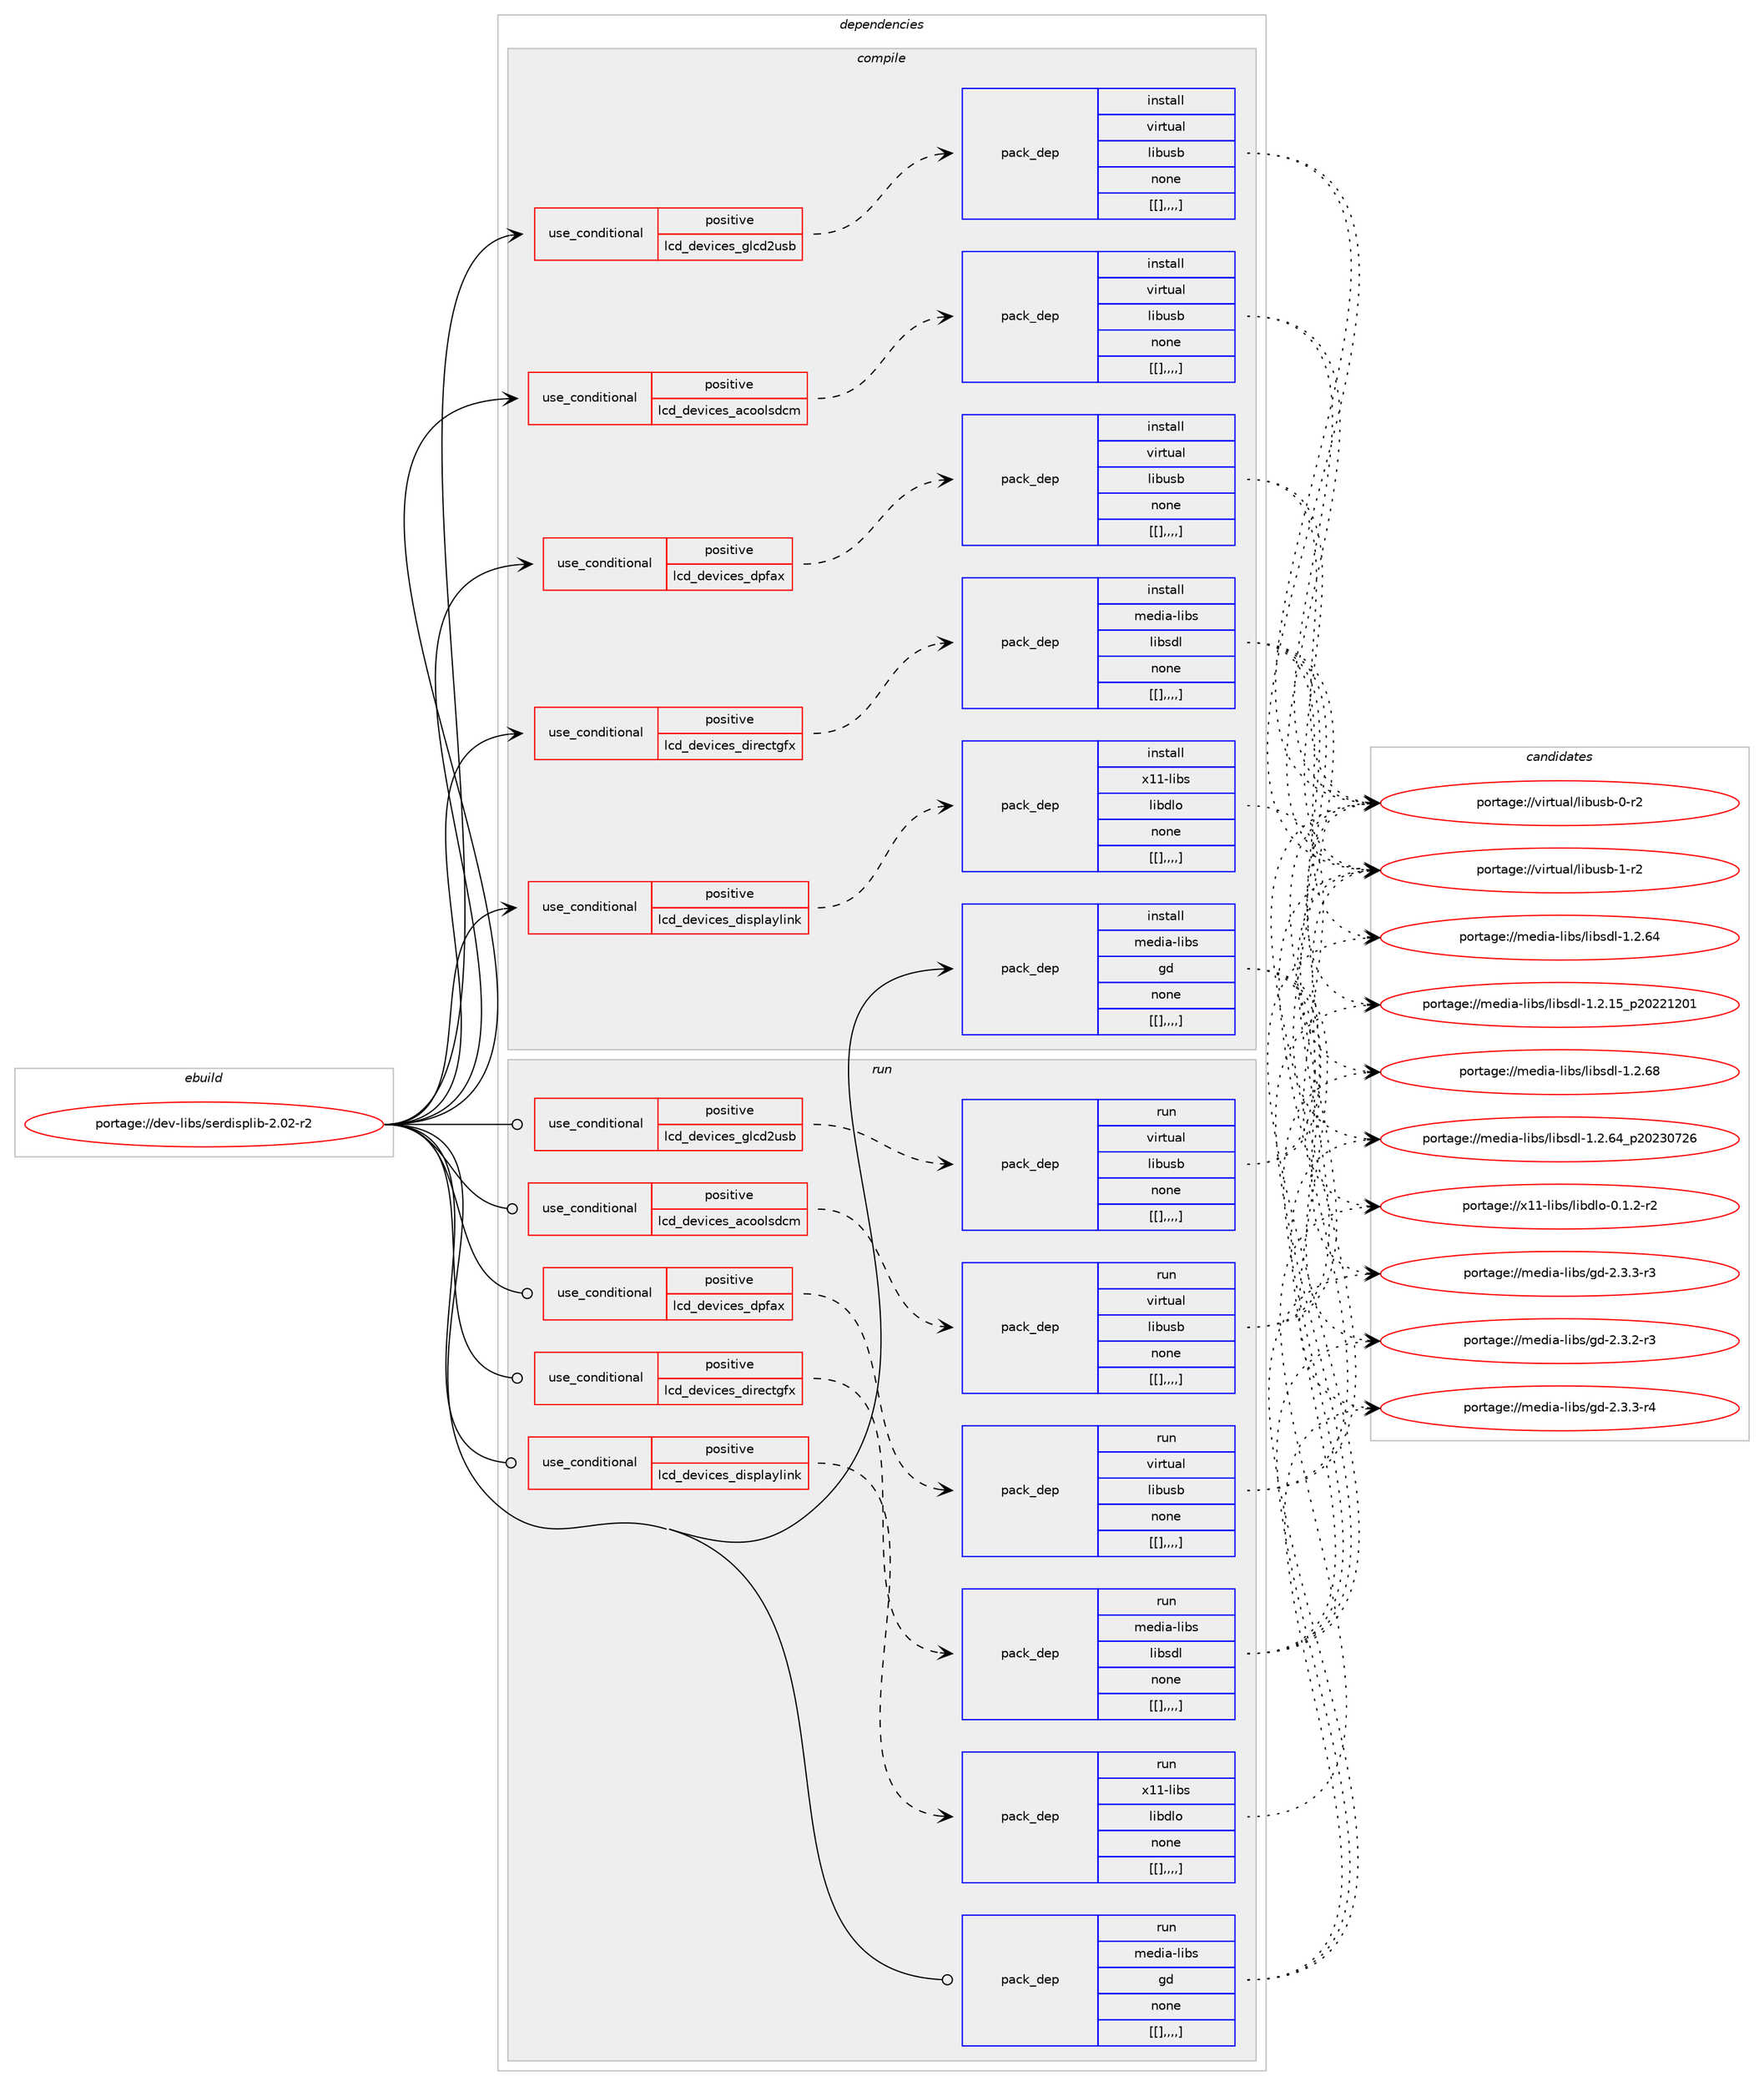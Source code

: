 digraph prolog {

# *************
# Graph options
# *************

newrank=true;
concentrate=true;
compound=true;
graph [rankdir=LR,fontname=Helvetica,fontsize=10,ranksep=1.5];#, ranksep=2.5, nodesep=0.2];
edge  [arrowhead=vee];
node  [fontname=Helvetica,fontsize=10];

# **********
# The ebuild
# **********

subgraph cluster_leftcol {
color=gray;
label=<<i>ebuild</i>>;
id [label="portage://dev-libs/serdisplib-2.02-r2", color=red, width=4, href="../dev-libs/serdisplib-2.02-r2.svg"];
}

# ****************
# The dependencies
# ****************

subgraph cluster_midcol {
color=gray;
label=<<i>dependencies</i>>;
subgraph cluster_compile {
fillcolor="#eeeeee";
style=filled;
label=<<i>compile</i>>;
subgraph cond28655 {
dependency115049 [label=<<TABLE BORDER="0" CELLBORDER="1" CELLSPACING="0" CELLPADDING="4"><TR><TD ROWSPAN="3" CELLPADDING="10">use_conditional</TD></TR><TR><TD>positive</TD></TR><TR><TD>lcd_devices_acoolsdcm</TD></TR></TABLE>>, shape=none, color=red];
subgraph pack85226 {
dependency115050 [label=<<TABLE BORDER="0" CELLBORDER="1" CELLSPACING="0" CELLPADDING="4" WIDTH="220"><TR><TD ROWSPAN="6" CELLPADDING="30">pack_dep</TD></TR><TR><TD WIDTH="110">install</TD></TR><TR><TD>virtual</TD></TR><TR><TD>libusb</TD></TR><TR><TD>none</TD></TR><TR><TD>[[],,,,]</TD></TR></TABLE>>, shape=none, color=blue];
}
dependency115049:e -> dependency115050:w [weight=20,style="dashed",arrowhead="vee"];
}
id:e -> dependency115049:w [weight=20,style="solid",arrowhead="vee"];
subgraph cond28656 {
dependency115051 [label=<<TABLE BORDER="0" CELLBORDER="1" CELLSPACING="0" CELLPADDING="4"><TR><TD ROWSPAN="3" CELLPADDING="10">use_conditional</TD></TR><TR><TD>positive</TD></TR><TR><TD>lcd_devices_directgfx</TD></TR></TABLE>>, shape=none, color=red];
subgraph pack85227 {
dependency115052 [label=<<TABLE BORDER="0" CELLBORDER="1" CELLSPACING="0" CELLPADDING="4" WIDTH="220"><TR><TD ROWSPAN="6" CELLPADDING="30">pack_dep</TD></TR><TR><TD WIDTH="110">install</TD></TR><TR><TD>media-libs</TD></TR><TR><TD>libsdl</TD></TR><TR><TD>none</TD></TR><TR><TD>[[],,,,]</TD></TR></TABLE>>, shape=none, color=blue];
}
dependency115051:e -> dependency115052:w [weight=20,style="dashed",arrowhead="vee"];
}
id:e -> dependency115051:w [weight=20,style="solid",arrowhead="vee"];
subgraph cond28657 {
dependency115053 [label=<<TABLE BORDER="0" CELLBORDER="1" CELLSPACING="0" CELLPADDING="4"><TR><TD ROWSPAN="3" CELLPADDING="10">use_conditional</TD></TR><TR><TD>positive</TD></TR><TR><TD>lcd_devices_displaylink</TD></TR></TABLE>>, shape=none, color=red];
subgraph pack85228 {
dependency115054 [label=<<TABLE BORDER="0" CELLBORDER="1" CELLSPACING="0" CELLPADDING="4" WIDTH="220"><TR><TD ROWSPAN="6" CELLPADDING="30">pack_dep</TD></TR><TR><TD WIDTH="110">install</TD></TR><TR><TD>x11-libs</TD></TR><TR><TD>libdlo</TD></TR><TR><TD>none</TD></TR><TR><TD>[[],,,,]</TD></TR></TABLE>>, shape=none, color=blue];
}
dependency115053:e -> dependency115054:w [weight=20,style="dashed",arrowhead="vee"];
}
id:e -> dependency115053:w [weight=20,style="solid",arrowhead="vee"];
subgraph cond28658 {
dependency115055 [label=<<TABLE BORDER="0" CELLBORDER="1" CELLSPACING="0" CELLPADDING="4"><TR><TD ROWSPAN="3" CELLPADDING="10">use_conditional</TD></TR><TR><TD>positive</TD></TR><TR><TD>lcd_devices_dpfax</TD></TR></TABLE>>, shape=none, color=red];
subgraph pack85229 {
dependency115056 [label=<<TABLE BORDER="0" CELLBORDER="1" CELLSPACING="0" CELLPADDING="4" WIDTH="220"><TR><TD ROWSPAN="6" CELLPADDING="30">pack_dep</TD></TR><TR><TD WIDTH="110">install</TD></TR><TR><TD>virtual</TD></TR><TR><TD>libusb</TD></TR><TR><TD>none</TD></TR><TR><TD>[[],,,,]</TD></TR></TABLE>>, shape=none, color=blue];
}
dependency115055:e -> dependency115056:w [weight=20,style="dashed",arrowhead="vee"];
}
id:e -> dependency115055:w [weight=20,style="solid",arrowhead="vee"];
subgraph cond28659 {
dependency115057 [label=<<TABLE BORDER="0" CELLBORDER="1" CELLSPACING="0" CELLPADDING="4"><TR><TD ROWSPAN="3" CELLPADDING="10">use_conditional</TD></TR><TR><TD>positive</TD></TR><TR><TD>lcd_devices_glcd2usb</TD></TR></TABLE>>, shape=none, color=red];
subgraph pack85230 {
dependency115058 [label=<<TABLE BORDER="0" CELLBORDER="1" CELLSPACING="0" CELLPADDING="4" WIDTH="220"><TR><TD ROWSPAN="6" CELLPADDING="30">pack_dep</TD></TR><TR><TD WIDTH="110">install</TD></TR><TR><TD>virtual</TD></TR><TR><TD>libusb</TD></TR><TR><TD>none</TD></TR><TR><TD>[[],,,,]</TD></TR></TABLE>>, shape=none, color=blue];
}
dependency115057:e -> dependency115058:w [weight=20,style="dashed",arrowhead="vee"];
}
id:e -> dependency115057:w [weight=20,style="solid",arrowhead="vee"];
subgraph pack85231 {
dependency115059 [label=<<TABLE BORDER="0" CELLBORDER="1" CELLSPACING="0" CELLPADDING="4" WIDTH="220"><TR><TD ROWSPAN="6" CELLPADDING="30">pack_dep</TD></TR><TR><TD WIDTH="110">install</TD></TR><TR><TD>media-libs</TD></TR><TR><TD>gd</TD></TR><TR><TD>none</TD></TR><TR><TD>[[],,,,]</TD></TR></TABLE>>, shape=none, color=blue];
}
id:e -> dependency115059:w [weight=20,style="solid",arrowhead="vee"];
}
subgraph cluster_compileandrun {
fillcolor="#eeeeee";
style=filled;
label=<<i>compile and run</i>>;
}
subgraph cluster_run {
fillcolor="#eeeeee";
style=filled;
label=<<i>run</i>>;
subgraph cond28660 {
dependency115060 [label=<<TABLE BORDER="0" CELLBORDER="1" CELLSPACING="0" CELLPADDING="4"><TR><TD ROWSPAN="3" CELLPADDING="10">use_conditional</TD></TR><TR><TD>positive</TD></TR><TR><TD>lcd_devices_acoolsdcm</TD></TR></TABLE>>, shape=none, color=red];
subgraph pack85232 {
dependency115061 [label=<<TABLE BORDER="0" CELLBORDER="1" CELLSPACING="0" CELLPADDING="4" WIDTH="220"><TR><TD ROWSPAN="6" CELLPADDING="30">pack_dep</TD></TR><TR><TD WIDTH="110">run</TD></TR><TR><TD>virtual</TD></TR><TR><TD>libusb</TD></TR><TR><TD>none</TD></TR><TR><TD>[[],,,,]</TD></TR></TABLE>>, shape=none, color=blue];
}
dependency115060:e -> dependency115061:w [weight=20,style="dashed",arrowhead="vee"];
}
id:e -> dependency115060:w [weight=20,style="solid",arrowhead="odot"];
subgraph cond28661 {
dependency115062 [label=<<TABLE BORDER="0" CELLBORDER="1" CELLSPACING="0" CELLPADDING="4"><TR><TD ROWSPAN="3" CELLPADDING="10">use_conditional</TD></TR><TR><TD>positive</TD></TR><TR><TD>lcd_devices_directgfx</TD></TR></TABLE>>, shape=none, color=red];
subgraph pack85233 {
dependency115063 [label=<<TABLE BORDER="0" CELLBORDER="1" CELLSPACING="0" CELLPADDING="4" WIDTH="220"><TR><TD ROWSPAN="6" CELLPADDING="30">pack_dep</TD></TR><TR><TD WIDTH="110">run</TD></TR><TR><TD>media-libs</TD></TR><TR><TD>libsdl</TD></TR><TR><TD>none</TD></TR><TR><TD>[[],,,,]</TD></TR></TABLE>>, shape=none, color=blue];
}
dependency115062:e -> dependency115063:w [weight=20,style="dashed",arrowhead="vee"];
}
id:e -> dependency115062:w [weight=20,style="solid",arrowhead="odot"];
subgraph cond28662 {
dependency115064 [label=<<TABLE BORDER="0" CELLBORDER="1" CELLSPACING="0" CELLPADDING="4"><TR><TD ROWSPAN="3" CELLPADDING="10">use_conditional</TD></TR><TR><TD>positive</TD></TR><TR><TD>lcd_devices_displaylink</TD></TR></TABLE>>, shape=none, color=red];
subgraph pack85234 {
dependency115065 [label=<<TABLE BORDER="0" CELLBORDER="1" CELLSPACING="0" CELLPADDING="4" WIDTH="220"><TR><TD ROWSPAN="6" CELLPADDING="30">pack_dep</TD></TR><TR><TD WIDTH="110">run</TD></TR><TR><TD>x11-libs</TD></TR><TR><TD>libdlo</TD></TR><TR><TD>none</TD></TR><TR><TD>[[],,,,]</TD></TR></TABLE>>, shape=none, color=blue];
}
dependency115064:e -> dependency115065:w [weight=20,style="dashed",arrowhead="vee"];
}
id:e -> dependency115064:w [weight=20,style="solid",arrowhead="odot"];
subgraph cond28663 {
dependency115066 [label=<<TABLE BORDER="0" CELLBORDER="1" CELLSPACING="0" CELLPADDING="4"><TR><TD ROWSPAN="3" CELLPADDING="10">use_conditional</TD></TR><TR><TD>positive</TD></TR><TR><TD>lcd_devices_dpfax</TD></TR></TABLE>>, shape=none, color=red];
subgraph pack85235 {
dependency115067 [label=<<TABLE BORDER="0" CELLBORDER="1" CELLSPACING="0" CELLPADDING="4" WIDTH="220"><TR><TD ROWSPAN="6" CELLPADDING="30">pack_dep</TD></TR><TR><TD WIDTH="110">run</TD></TR><TR><TD>virtual</TD></TR><TR><TD>libusb</TD></TR><TR><TD>none</TD></TR><TR><TD>[[],,,,]</TD></TR></TABLE>>, shape=none, color=blue];
}
dependency115066:e -> dependency115067:w [weight=20,style="dashed",arrowhead="vee"];
}
id:e -> dependency115066:w [weight=20,style="solid",arrowhead="odot"];
subgraph cond28664 {
dependency115068 [label=<<TABLE BORDER="0" CELLBORDER="1" CELLSPACING="0" CELLPADDING="4"><TR><TD ROWSPAN="3" CELLPADDING="10">use_conditional</TD></TR><TR><TD>positive</TD></TR><TR><TD>lcd_devices_glcd2usb</TD></TR></TABLE>>, shape=none, color=red];
subgraph pack85236 {
dependency115069 [label=<<TABLE BORDER="0" CELLBORDER="1" CELLSPACING="0" CELLPADDING="4" WIDTH="220"><TR><TD ROWSPAN="6" CELLPADDING="30">pack_dep</TD></TR><TR><TD WIDTH="110">run</TD></TR><TR><TD>virtual</TD></TR><TR><TD>libusb</TD></TR><TR><TD>none</TD></TR><TR><TD>[[],,,,]</TD></TR></TABLE>>, shape=none, color=blue];
}
dependency115068:e -> dependency115069:w [weight=20,style="dashed",arrowhead="vee"];
}
id:e -> dependency115068:w [weight=20,style="solid",arrowhead="odot"];
subgraph pack85237 {
dependency115070 [label=<<TABLE BORDER="0" CELLBORDER="1" CELLSPACING="0" CELLPADDING="4" WIDTH="220"><TR><TD ROWSPAN="6" CELLPADDING="30">pack_dep</TD></TR><TR><TD WIDTH="110">run</TD></TR><TR><TD>media-libs</TD></TR><TR><TD>gd</TD></TR><TR><TD>none</TD></TR><TR><TD>[[],,,,]</TD></TR></TABLE>>, shape=none, color=blue];
}
id:e -> dependency115070:w [weight=20,style="solid",arrowhead="odot"];
}
}

# **************
# The candidates
# **************

subgraph cluster_choices {
rank=same;
color=gray;
label=<<i>candidates</i>>;

subgraph choice85226 {
color=black;
nodesep=1;
choice1181051141161179710847108105981171159845494511450 [label="portage://virtual/libusb-1-r2", color=red, width=4,href="../virtual/libusb-1-r2.svg"];
choice1181051141161179710847108105981171159845484511450 [label="portage://virtual/libusb-0-r2", color=red, width=4,href="../virtual/libusb-0-r2.svg"];
dependency115050:e -> choice1181051141161179710847108105981171159845494511450:w [style=dotted,weight="100"];
dependency115050:e -> choice1181051141161179710847108105981171159845484511450:w [style=dotted,weight="100"];
}
subgraph choice85227 {
color=black;
nodesep=1;
choice109101100105974510810598115471081059811510010845494650465456 [label="portage://media-libs/libsdl-1.2.68", color=red, width=4,href="../media-libs/libsdl-1.2.68.svg"];
choice109101100105974510810598115471081059811510010845494650465452951125048505148555054 [label="portage://media-libs/libsdl-1.2.64_p20230726", color=red, width=4,href="../media-libs/libsdl-1.2.64_p20230726.svg"];
choice109101100105974510810598115471081059811510010845494650465452 [label="portage://media-libs/libsdl-1.2.64", color=red, width=4,href="../media-libs/libsdl-1.2.64.svg"];
choice109101100105974510810598115471081059811510010845494650464953951125048505049504849 [label="portage://media-libs/libsdl-1.2.15_p20221201", color=red, width=4,href="../media-libs/libsdl-1.2.15_p20221201.svg"];
dependency115052:e -> choice109101100105974510810598115471081059811510010845494650465456:w [style=dotted,weight="100"];
dependency115052:e -> choice109101100105974510810598115471081059811510010845494650465452951125048505148555054:w [style=dotted,weight="100"];
dependency115052:e -> choice109101100105974510810598115471081059811510010845494650465452:w [style=dotted,weight="100"];
dependency115052:e -> choice109101100105974510810598115471081059811510010845494650464953951125048505049504849:w [style=dotted,weight="100"];
}
subgraph choice85228 {
color=black;
nodesep=1;
choice1204949451081059811547108105981001081114548464946504511450 [label="portage://x11-libs/libdlo-0.1.2-r2", color=red, width=4,href="../x11-libs/libdlo-0.1.2-r2.svg"];
dependency115054:e -> choice1204949451081059811547108105981001081114548464946504511450:w [style=dotted,weight="100"];
}
subgraph choice85229 {
color=black;
nodesep=1;
choice1181051141161179710847108105981171159845494511450 [label="portage://virtual/libusb-1-r2", color=red, width=4,href="../virtual/libusb-1-r2.svg"];
choice1181051141161179710847108105981171159845484511450 [label="portage://virtual/libusb-0-r2", color=red, width=4,href="../virtual/libusb-0-r2.svg"];
dependency115056:e -> choice1181051141161179710847108105981171159845494511450:w [style=dotted,weight="100"];
dependency115056:e -> choice1181051141161179710847108105981171159845484511450:w [style=dotted,weight="100"];
}
subgraph choice85230 {
color=black;
nodesep=1;
choice1181051141161179710847108105981171159845494511450 [label="portage://virtual/libusb-1-r2", color=red, width=4,href="../virtual/libusb-1-r2.svg"];
choice1181051141161179710847108105981171159845484511450 [label="portage://virtual/libusb-0-r2", color=red, width=4,href="../virtual/libusb-0-r2.svg"];
dependency115058:e -> choice1181051141161179710847108105981171159845494511450:w [style=dotted,weight="100"];
dependency115058:e -> choice1181051141161179710847108105981171159845484511450:w [style=dotted,weight="100"];
}
subgraph choice85231 {
color=black;
nodesep=1;
choice109101100105974510810598115471031004550465146514511452 [label="portage://media-libs/gd-2.3.3-r4", color=red, width=4,href="../media-libs/gd-2.3.3-r4.svg"];
choice109101100105974510810598115471031004550465146514511451 [label="portage://media-libs/gd-2.3.3-r3", color=red, width=4,href="../media-libs/gd-2.3.3-r3.svg"];
choice109101100105974510810598115471031004550465146504511451 [label="portage://media-libs/gd-2.3.2-r3", color=red, width=4,href="../media-libs/gd-2.3.2-r3.svg"];
dependency115059:e -> choice109101100105974510810598115471031004550465146514511452:w [style=dotted,weight="100"];
dependency115059:e -> choice109101100105974510810598115471031004550465146514511451:w [style=dotted,weight="100"];
dependency115059:e -> choice109101100105974510810598115471031004550465146504511451:w [style=dotted,weight="100"];
}
subgraph choice85232 {
color=black;
nodesep=1;
choice1181051141161179710847108105981171159845494511450 [label="portage://virtual/libusb-1-r2", color=red, width=4,href="../virtual/libusb-1-r2.svg"];
choice1181051141161179710847108105981171159845484511450 [label="portage://virtual/libusb-0-r2", color=red, width=4,href="../virtual/libusb-0-r2.svg"];
dependency115061:e -> choice1181051141161179710847108105981171159845494511450:w [style=dotted,weight="100"];
dependency115061:e -> choice1181051141161179710847108105981171159845484511450:w [style=dotted,weight="100"];
}
subgraph choice85233 {
color=black;
nodesep=1;
choice109101100105974510810598115471081059811510010845494650465456 [label="portage://media-libs/libsdl-1.2.68", color=red, width=4,href="../media-libs/libsdl-1.2.68.svg"];
choice109101100105974510810598115471081059811510010845494650465452951125048505148555054 [label="portage://media-libs/libsdl-1.2.64_p20230726", color=red, width=4,href="../media-libs/libsdl-1.2.64_p20230726.svg"];
choice109101100105974510810598115471081059811510010845494650465452 [label="portage://media-libs/libsdl-1.2.64", color=red, width=4,href="../media-libs/libsdl-1.2.64.svg"];
choice109101100105974510810598115471081059811510010845494650464953951125048505049504849 [label="portage://media-libs/libsdl-1.2.15_p20221201", color=red, width=4,href="../media-libs/libsdl-1.2.15_p20221201.svg"];
dependency115063:e -> choice109101100105974510810598115471081059811510010845494650465456:w [style=dotted,weight="100"];
dependency115063:e -> choice109101100105974510810598115471081059811510010845494650465452951125048505148555054:w [style=dotted,weight="100"];
dependency115063:e -> choice109101100105974510810598115471081059811510010845494650465452:w [style=dotted,weight="100"];
dependency115063:e -> choice109101100105974510810598115471081059811510010845494650464953951125048505049504849:w [style=dotted,weight="100"];
}
subgraph choice85234 {
color=black;
nodesep=1;
choice1204949451081059811547108105981001081114548464946504511450 [label="portage://x11-libs/libdlo-0.1.2-r2", color=red, width=4,href="../x11-libs/libdlo-0.1.2-r2.svg"];
dependency115065:e -> choice1204949451081059811547108105981001081114548464946504511450:w [style=dotted,weight="100"];
}
subgraph choice85235 {
color=black;
nodesep=1;
choice1181051141161179710847108105981171159845494511450 [label="portage://virtual/libusb-1-r2", color=red, width=4,href="../virtual/libusb-1-r2.svg"];
choice1181051141161179710847108105981171159845484511450 [label="portage://virtual/libusb-0-r2", color=red, width=4,href="../virtual/libusb-0-r2.svg"];
dependency115067:e -> choice1181051141161179710847108105981171159845494511450:w [style=dotted,weight="100"];
dependency115067:e -> choice1181051141161179710847108105981171159845484511450:w [style=dotted,weight="100"];
}
subgraph choice85236 {
color=black;
nodesep=1;
choice1181051141161179710847108105981171159845494511450 [label="portage://virtual/libusb-1-r2", color=red, width=4,href="../virtual/libusb-1-r2.svg"];
choice1181051141161179710847108105981171159845484511450 [label="portage://virtual/libusb-0-r2", color=red, width=4,href="../virtual/libusb-0-r2.svg"];
dependency115069:e -> choice1181051141161179710847108105981171159845494511450:w [style=dotted,weight="100"];
dependency115069:e -> choice1181051141161179710847108105981171159845484511450:w [style=dotted,weight="100"];
}
subgraph choice85237 {
color=black;
nodesep=1;
choice109101100105974510810598115471031004550465146514511452 [label="portage://media-libs/gd-2.3.3-r4", color=red, width=4,href="../media-libs/gd-2.3.3-r4.svg"];
choice109101100105974510810598115471031004550465146514511451 [label="portage://media-libs/gd-2.3.3-r3", color=red, width=4,href="../media-libs/gd-2.3.3-r3.svg"];
choice109101100105974510810598115471031004550465146504511451 [label="portage://media-libs/gd-2.3.2-r3", color=red, width=4,href="../media-libs/gd-2.3.2-r3.svg"];
dependency115070:e -> choice109101100105974510810598115471031004550465146514511452:w [style=dotted,weight="100"];
dependency115070:e -> choice109101100105974510810598115471031004550465146514511451:w [style=dotted,weight="100"];
dependency115070:e -> choice109101100105974510810598115471031004550465146504511451:w [style=dotted,weight="100"];
}
}

}
